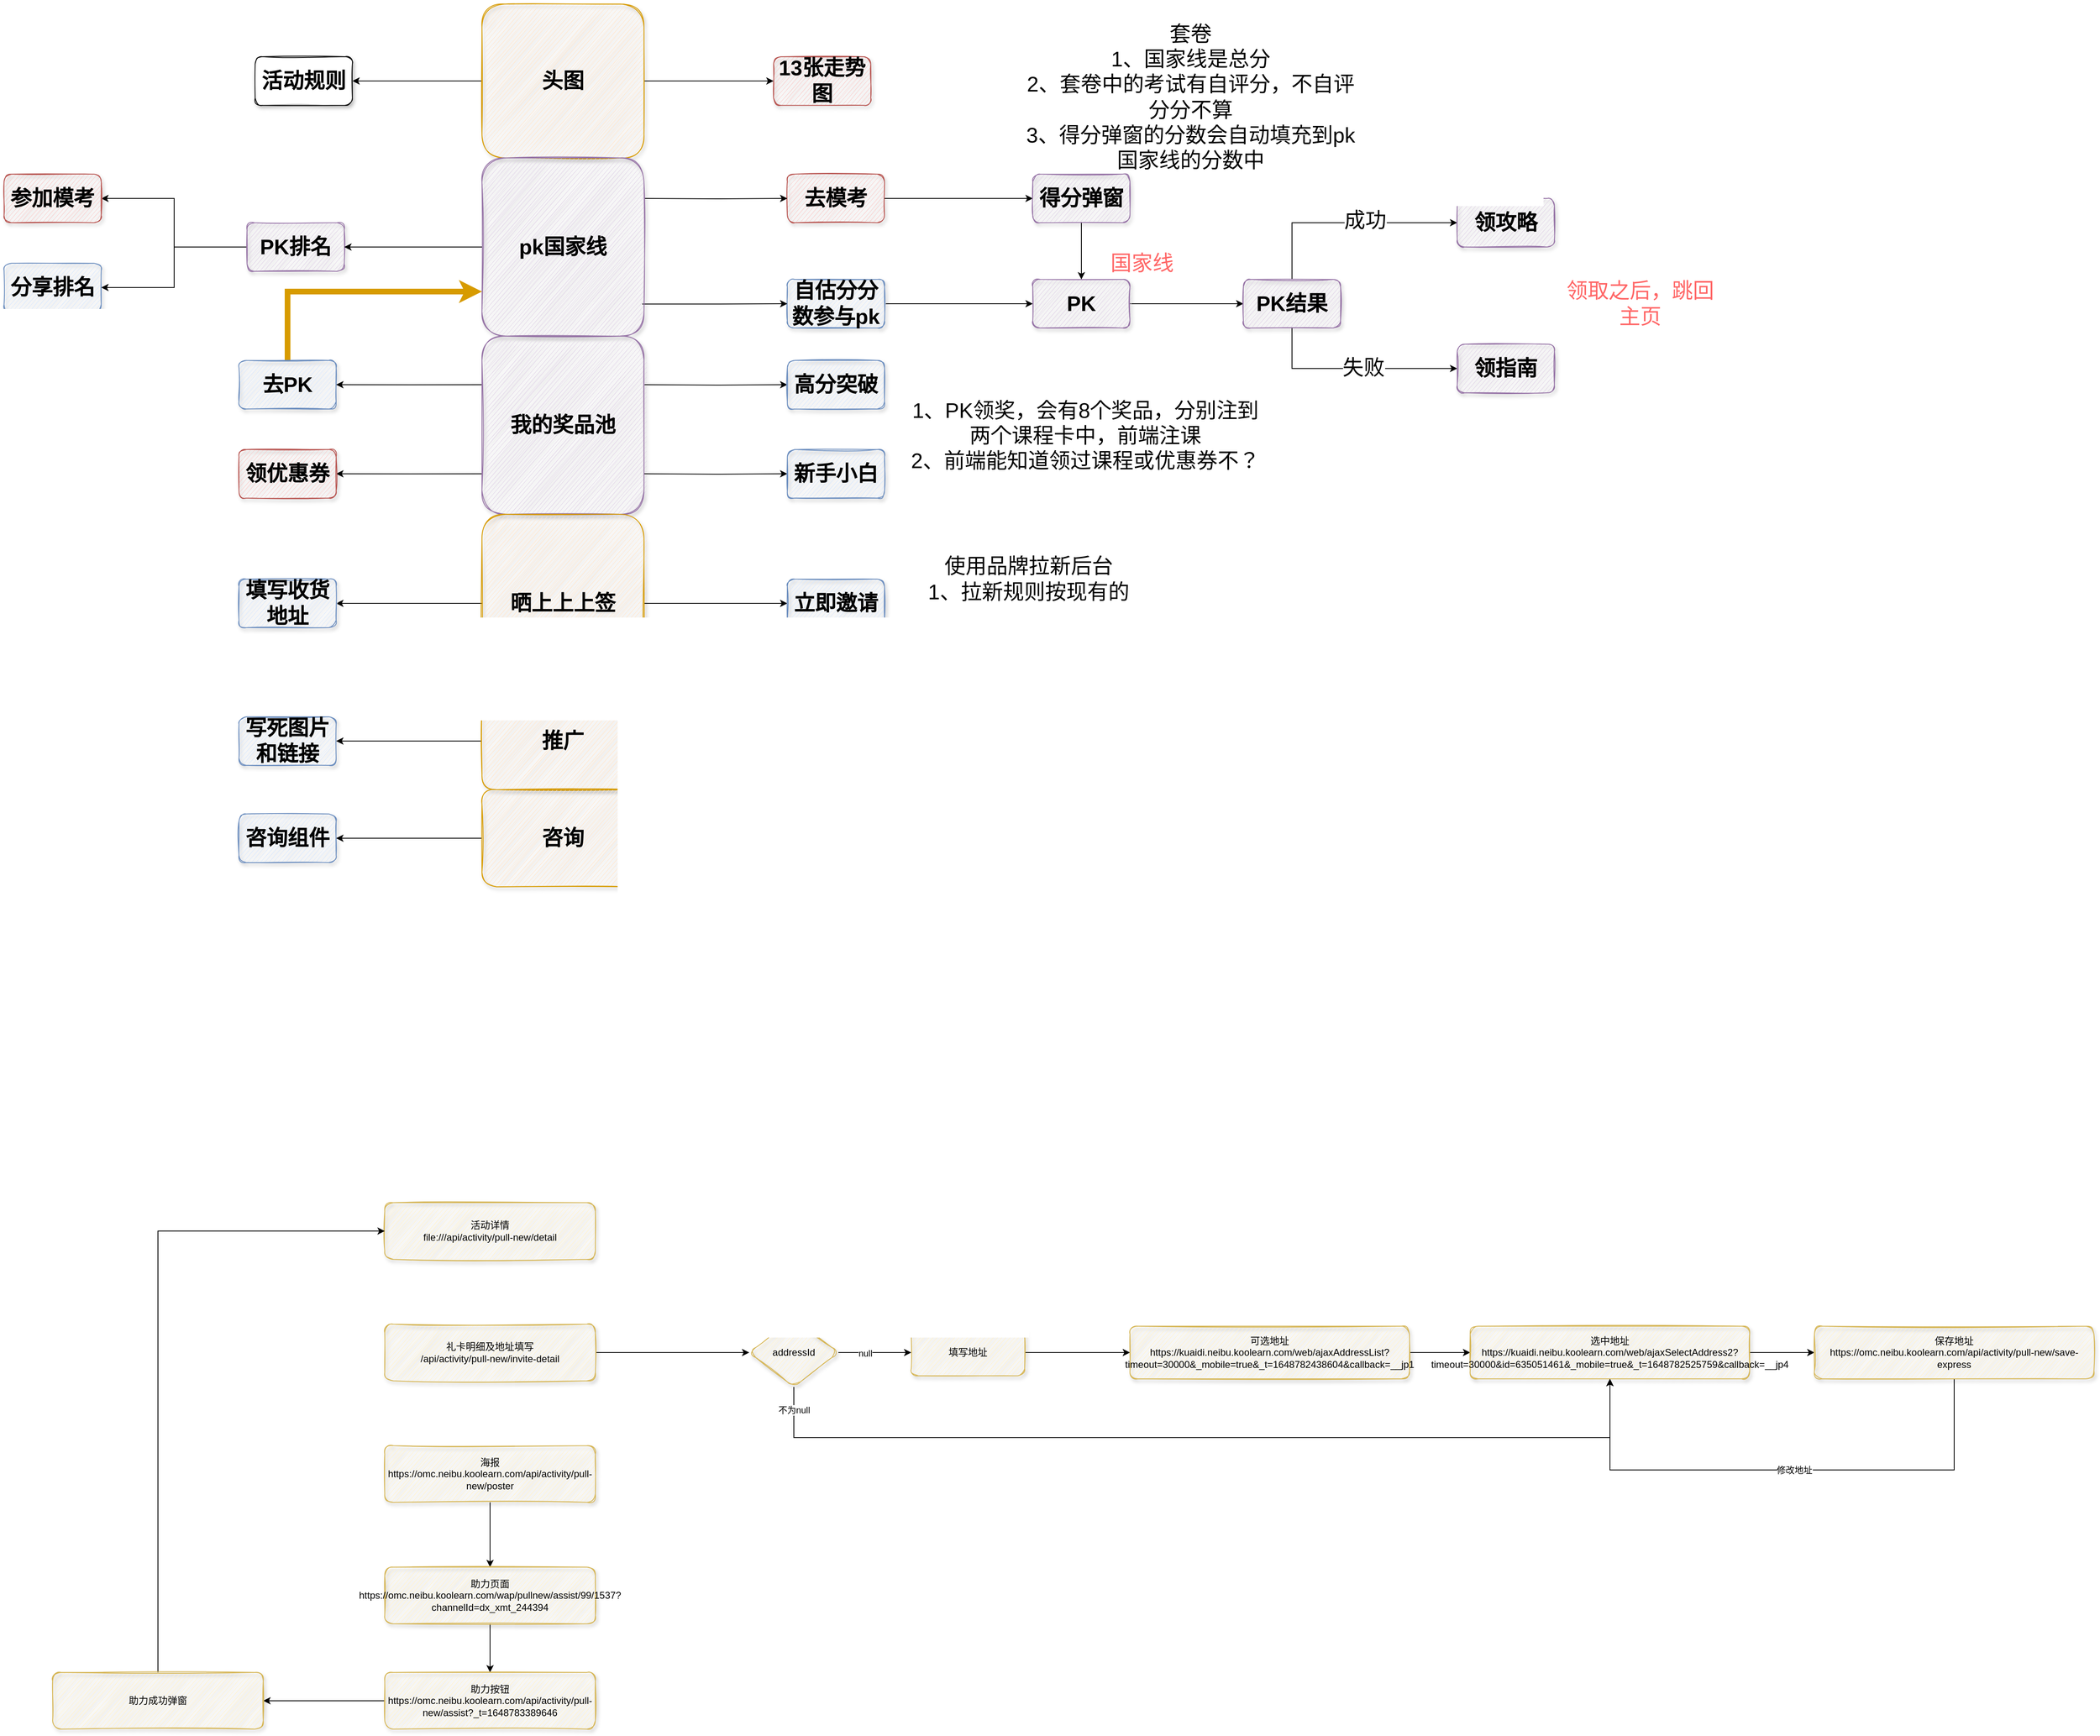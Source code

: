 <mxfile version="17.2.5" type="github">
  <diagram id="ihBc0QGuPxb0S3G1goWF" name="Page-1">
    <mxGraphModel dx="1773" dy="561" grid="1" gridSize="10" guides="1" tooltips="1" connect="1" arrows="1" fold="1" page="1" pageScale="1" pageWidth="827" pageHeight="1169" math="0" shadow="0">
      <root>
        <mxCell id="0" />
        <mxCell id="1" parent="0" />
        <mxCell id="_EqHwqMPYveHNjQXLmpc-3" value="" style="edgeStyle=orthogonalEdgeStyle;rounded=0;orthogonalLoop=1;jettySize=auto;html=1;fontSize=26;" parent="1" source="_EqHwqMPYveHNjQXLmpc-1" target="_EqHwqMPYveHNjQXLmpc-2" edge="1">
          <mxGeometry relative="1" as="geometry" />
        </mxCell>
        <mxCell id="_EqHwqMPYveHNjQXLmpc-5" value="" style="edgeStyle=orthogonalEdgeStyle;rounded=0;orthogonalLoop=1;jettySize=auto;html=1;fontSize=26;" parent="1" source="_EqHwqMPYveHNjQXLmpc-1" target="_EqHwqMPYveHNjQXLmpc-4" edge="1">
          <mxGeometry relative="1" as="geometry" />
        </mxCell>
        <mxCell id="_EqHwqMPYveHNjQXLmpc-1" value="头图" style="rounded=1;whiteSpace=wrap;html=1;fontSize=26;fontStyle=1;glass=0;shadow=1;sketch=1;fillColor=#ffe6cc;strokeColor=#d79b00;" parent="1" vertex="1">
          <mxGeometry x="330" y="650" width="200" height="190" as="geometry" />
        </mxCell>
        <mxCell id="_EqHwqMPYveHNjQXLmpc-2" value="活动规则" style="rounded=1;whiteSpace=wrap;html=1;fontSize=26;fontStyle=1;glass=0;shadow=1;sketch=1;" parent="1" vertex="1">
          <mxGeometry x="50" y="715" width="120" height="60" as="geometry" />
        </mxCell>
        <mxCell id="_EqHwqMPYveHNjQXLmpc-4" value="13张走势图" style="rounded=1;whiteSpace=wrap;html=1;fontSize=26;fontStyle=1;glass=0;shadow=1;sketch=1;fillColor=#f8cecc;strokeColor=#b85450;" parent="1" vertex="1">
          <mxGeometry x="690" y="715" width="120" height="60" as="geometry" />
        </mxCell>
        <mxCell id="_EqHwqMPYveHNjQXLmpc-21" value="" style="edgeStyle=orthogonalEdgeStyle;rounded=0;orthogonalLoop=1;jettySize=auto;html=1;fontSize=26;entryX=1;entryY=0.5;entryDx=0;entryDy=0;" parent="1" source="_EqHwqMPYveHNjQXLmpc-6" target="_EqHwqMPYveHNjQXLmpc-20" edge="1">
          <mxGeometry relative="1" as="geometry" />
        </mxCell>
        <mxCell id="_EqHwqMPYveHNjQXLmpc-23" value="" style="edgeStyle=orthogonalEdgeStyle;rounded=0;orthogonalLoop=1;jettySize=auto;html=1;fontSize=26;" parent="1" source="_EqHwqMPYveHNjQXLmpc-6" target="_EqHwqMPYveHNjQXLmpc-22" edge="1">
          <mxGeometry relative="1" as="geometry" />
        </mxCell>
        <mxCell id="_EqHwqMPYveHNjQXLmpc-6" value="PK排名" style="rounded=1;whiteSpace=wrap;html=1;fontSize=26;fontStyle=1;fillColor=#e1d5e7;strokeColor=#9673a6;glass=0;shadow=1;sketch=1;" parent="1" vertex="1">
          <mxGeometry x="40" y="920" width="120" height="60" as="geometry" />
        </mxCell>
        <mxCell id="_EqHwqMPYveHNjQXLmpc-52" value="" style="edgeStyle=orthogonalEdgeStyle;rounded=0;orthogonalLoop=1;jettySize=auto;html=1;fontSize=26;" parent="1" source="_EqHwqMPYveHNjQXLmpc-8" target="_EqHwqMPYveHNjQXLmpc-51" edge="1">
          <mxGeometry relative="1" as="geometry" />
        </mxCell>
        <mxCell id="_EqHwqMPYveHNjQXLmpc-8" value="去模考" style="rounded=1;whiteSpace=wrap;html=1;fontSize=26;fontStyle=1;glass=0;shadow=1;sketch=1;fillColor=#f8cecc;strokeColor=#b85450;" parent="1" vertex="1">
          <mxGeometry x="707" y="860" width="120" height="60" as="geometry" />
        </mxCell>
        <mxCell id="_EqHwqMPYveHNjQXLmpc-13" value="" style="edgeStyle=orthogonalEdgeStyle;rounded=0;orthogonalLoop=1;jettySize=auto;html=1;fontSize=26;" parent="1" source="_EqHwqMPYveHNjQXLmpc-10" target="_EqHwqMPYveHNjQXLmpc-12" edge="1">
          <mxGeometry relative="1" as="geometry" />
        </mxCell>
        <mxCell id="_EqHwqMPYveHNjQXLmpc-10" value="自估分分数参与pk" style="rounded=1;whiteSpace=wrap;html=1;fontSize=26;fontStyle=1;fillColor=#dae8fc;strokeColor=#6c8ebf;glass=0;shadow=1;sketch=1;" parent="1" vertex="1">
          <mxGeometry x="707" y="990" width="120" height="60" as="geometry" />
        </mxCell>
        <mxCell id="_EqHwqMPYveHNjQXLmpc-15" value="" style="edgeStyle=orthogonalEdgeStyle;rounded=0;orthogonalLoop=1;jettySize=auto;html=1;fontSize=26;" parent="1" source="_EqHwqMPYveHNjQXLmpc-12" target="_EqHwqMPYveHNjQXLmpc-14" edge="1">
          <mxGeometry relative="1" as="geometry" />
        </mxCell>
        <mxCell id="_EqHwqMPYveHNjQXLmpc-12" value="PK" style="rounded=1;whiteSpace=wrap;html=1;fontSize=26;fontStyle=1;fillColor=#e1d5e7;strokeColor=#9673a6;glass=0;shadow=1;sketch=1;" parent="1" vertex="1">
          <mxGeometry x="1010" y="990" width="120" height="60" as="geometry" />
        </mxCell>
        <mxCell id="_EqHwqMPYveHNjQXLmpc-28" style="edgeStyle=orthogonalEdgeStyle;rounded=0;orthogonalLoop=1;jettySize=auto;html=1;exitX=0.5;exitY=0;exitDx=0;exitDy=0;fontSize=26;entryX=0;entryY=0.5;entryDx=0;entryDy=0;" parent="1" source="_EqHwqMPYveHNjQXLmpc-14" target="_EqHwqMPYveHNjQXLmpc-24" edge="1">
          <mxGeometry relative="1" as="geometry" />
        </mxCell>
        <mxCell id="_EqHwqMPYveHNjQXLmpc-30" value="成功" style="edgeLabel;html=1;align=center;verticalAlign=middle;resizable=0;points=[];fontSize=26;" parent="_EqHwqMPYveHNjQXLmpc-28" vertex="1" connectable="0">
          <mxGeometry x="-0.136" y="3" relative="1" as="geometry">
            <mxPoint x="41" as="offset" />
          </mxGeometry>
        </mxCell>
        <mxCell id="_EqHwqMPYveHNjQXLmpc-29" style="edgeStyle=orthogonalEdgeStyle;rounded=0;orthogonalLoop=1;jettySize=auto;html=1;exitX=0.5;exitY=1;exitDx=0;exitDy=0;fontSize=26;entryX=0;entryY=0.5;entryDx=0;entryDy=0;" parent="1" source="_EqHwqMPYveHNjQXLmpc-14" target="_EqHwqMPYveHNjQXLmpc-26" edge="1">
          <mxGeometry relative="1" as="geometry" />
        </mxCell>
        <mxCell id="_EqHwqMPYveHNjQXLmpc-31" value="失败" style="edgeLabel;html=1;align=center;verticalAlign=middle;resizable=0;points=[];fontSize=26;" parent="_EqHwqMPYveHNjQXLmpc-29" vertex="1" connectable="0">
          <mxGeometry x="0.084" y="1" relative="1" as="geometry">
            <mxPoint as="offset" />
          </mxGeometry>
        </mxCell>
        <mxCell id="_EqHwqMPYveHNjQXLmpc-14" value="PK结果" style="rounded=1;whiteSpace=wrap;html=1;fontSize=26;fontStyle=1;fillColor=#e1d5e7;strokeColor=#9673a6;glass=0;shadow=1;sketch=1;" parent="1" vertex="1">
          <mxGeometry x="1270" y="990" width="120" height="60" as="geometry" />
        </mxCell>
        <mxCell id="_EqHwqMPYveHNjQXLmpc-20" value="参加模考" style="rounded=1;whiteSpace=wrap;html=1;fontSize=26;fontStyle=1;glass=0;shadow=1;sketch=1;fillColor=#f8cecc;strokeColor=#b85450;" parent="1" vertex="1">
          <mxGeometry x="-260" y="860" width="120" height="60" as="geometry" />
        </mxCell>
        <mxCell id="_EqHwqMPYveHNjQXLmpc-22" value="分享排名" style="rounded=1;whiteSpace=wrap;html=1;fontSize=26;fontStyle=1;fillColor=#dae8fc;strokeColor=#6c8ebf;glass=0;shadow=1;sketch=1;" parent="1" vertex="1">
          <mxGeometry x="-260" y="970" width="120" height="60" as="geometry" />
        </mxCell>
        <mxCell id="_EqHwqMPYveHNjQXLmpc-24" value="领攻略" style="rounded=1;whiteSpace=wrap;html=1;fontSize=26;fontStyle=1;fillColor=#e1d5e7;strokeColor=#9673a6;glass=0;shadow=1;sketch=1;" parent="1" vertex="1">
          <mxGeometry x="1534" y="890" width="120" height="60" as="geometry" />
        </mxCell>
        <mxCell id="_EqHwqMPYveHNjQXLmpc-26" value="领指南" style="rounded=1;whiteSpace=wrap;html=1;fontSize=26;fontStyle=1;fillColor=#e1d5e7;strokeColor=#9673a6;glass=0;shadow=1;sketch=1;" parent="1" vertex="1">
          <mxGeometry x="1534" y="1070" width="120" height="60" as="geometry" />
        </mxCell>
        <mxCell id="_EqHwqMPYveHNjQXLmpc-62" style="edgeStyle=orthogonalEdgeStyle;rounded=0;orthogonalLoop=1;jettySize=auto;html=1;exitX=0;exitY=0.5;exitDx=0;exitDy=0;entryX=1;entryY=0.5;entryDx=0;entryDy=0;fontSize=26;" parent="1" source="_EqHwqMPYveHNjQXLmpc-32" target="_EqHwqMPYveHNjQXLmpc-6" edge="1">
          <mxGeometry relative="1" as="geometry" />
        </mxCell>
        <mxCell id="_EqHwqMPYveHNjQXLmpc-67" style="edgeStyle=orthogonalEdgeStyle;rounded=0;orthogonalLoop=1;jettySize=auto;html=1;entryX=0;entryY=0.5;entryDx=0;entryDy=0;fontSize=26;" parent="1" target="_EqHwqMPYveHNjQXLmpc-8" edge="1">
          <mxGeometry relative="1" as="geometry">
            <mxPoint x="530" y="890" as="sourcePoint" />
          </mxGeometry>
        </mxCell>
        <mxCell id="_EqHwqMPYveHNjQXLmpc-68" style="edgeStyle=orthogonalEdgeStyle;rounded=0;orthogonalLoop=1;jettySize=auto;html=1;exitX=0.989;exitY=0.82;exitDx=0;exitDy=0;entryX=0;entryY=0.5;entryDx=0;entryDy=0;fontSize=26;exitPerimeter=0;" parent="1" source="_EqHwqMPYveHNjQXLmpc-32" target="_EqHwqMPYveHNjQXLmpc-10" edge="1">
          <mxGeometry relative="1" as="geometry" />
        </mxCell>
        <mxCell id="_EqHwqMPYveHNjQXLmpc-32" value="pk国家线" style="rounded=1;whiteSpace=wrap;html=1;fontSize=26;fontStyle=1;fillColor=#e1d5e7;strokeColor=#9673a6;glass=0;shadow=1;sketch=1;" parent="1" vertex="1">
          <mxGeometry x="330" y="840" width="200" height="220" as="geometry" />
        </mxCell>
        <mxCell id="_EqHwqMPYveHNjQXLmpc-55" style="edgeStyle=orthogonalEdgeStyle;rounded=0;orthogonalLoop=1;jettySize=auto;html=1;exitX=0.5;exitY=1;exitDx=0;exitDy=0;entryX=0.5;entryY=0;entryDx=0;entryDy=0;fontSize=26;" parent="1" source="_EqHwqMPYveHNjQXLmpc-51" target="_EqHwqMPYveHNjQXLmpc-12" edge="1">
          <mxGeometry relative="1" as="geometry" />
        </mxCell>
        <mxCell id="_EqHwqMPYveHNjQXLmpc-51" value="得分弹窗" style="rounded=1;whiteSpace=wrap;html=1;fontSize=26;fontStyle=1;fillColor=#e1d5e7;strokeColor=#9673a6;glass=0;shadow=1;sketch=1;" parent="1" vertex="1">
          <mxGeometry x="1010" y="860" width="120" height="60" as="geometry" />
        </mxCell>
        <mxCell id="_EqHwqMPYveHNjQXLmpc-73" value="" style="edgeStyle=orthogonalEdgeStyle;rounded=0;orthogonalLoop=1;jettySize=auto;html=1;fontSize=26;" parent="1" target="_EqHwqMPYveHNjQXLmpc-72" edge="1">
          <mxGeometry relative="1" as="geometry">
            <mxPoint x="530" y="1120" as="sourcePoint" />
          </mxGeometry>
        </mxCell>
        <mxCell id="_EqHwqMPYveHNjQXLmpc-76" style="edgeStyle=orthogonalEdgeStyle;rounded=0;orthogonalLoop=1;jettySize=auto;html=1;fontSize=26;" parent="1" target="_EqHwqMPYveHNjQXLmpc-74" edge="1">
          <mxGeometry relative="1" as="geometry">
            <mxPoint x="530" y="1230" as="sourcePoint" />
          </mxGeometry>
        </mxCell>
        <mxCell id="_EqHwqMPYveHNjQXLmpc-80" style="edgeStyle=orthogonalEdgeStyle;rounded=0;orthogonalLoop=1;jettySize=auto;html=1;exitX=0;exitY=0.773;exitDx=0;exitDy=0;entryX=1;entryY=0.5;entryDx=0;entryDy=0;fontSize=26;exitPerimeter=0;" parent="1" source="_EqHwqMPYveHNjQXLmpc-56" target="_EqHwqMPYveHNjQXLmpc-70" edge="1">
          <mxGeometry relative="1" as="geometry" />
        </mxCell>
        <mxCell id="_EqHwqMPYveHNjQXLmpc-81" style="edgeStyle=orthogonalEdgeStyle;rounded=0;orthogonalLoop=1;jettySize=auto;html=1;exitX=0;exitY=0.273;exitDx=0;exitDy=0;fontSize=26;exitPerimeter=0;" parent="1" source="_EqHwqMPYveHNjQXLmpc-56" target="_EqHwqMPYveHNjQXLmpc-78" edge="1">
          <mxGeometry relative="1" as="geometry" />
        </mxCell>
        <mxCell id="_EqHwqMPYveHNjQXLmpc-56" value="我的奖品池" style="rounded=1;whiteSpace=wrap;html=1;fontSize=26;fontStyle=1;fillColor=#e1d5e7;strokeColor=#9673a6;glass=0;shadow=1;sketch=1;" parent="1" vertex="1">
          <mxGeometry x="330" y="1060" width="200" height="220" as="geometry" />
        </mxCell>
        <mxCell id="_EqHwqMPYveHNjQXLmpc-85" style="edgeStyle=orthogonalEdgeStyle;rounded=0;orthogonalLoop=1;jettySize=auto;html=1;exitX=0;exitY=0.5;exitDx=0;exitDy=0;fontSize=26;strokeWidth=1;" parent="1" source="_EqHwqMPYveHNjQXLmpc-58" target="_EqHwqMPYveHNjQXLmpc-83" edge="1">
          <mxGeometry relative="1" as="geometry" />
        </mxCell>
        <mxCell id="_EqHwqMPYveHNjQXLmpc-86" style="edgeStyle=orthogonalEdgeStyle;rounded=0;orthogonalLoop=1;jettySize=auto;html=1;exitX=1;exitY=0.5;exitDx=0;exitDy=0;entryX=0;entryY=0.5;entryDx=0;entryDy=0;fontSize=26;strokeWidth=1;" parent="1" source="_EqHwqMPYveHNjQXLmpc-58" target="_EqHwqMPYveHNjQXLmpc-84" edge="1">
          <mxGeometry relative="1" as="geometry" />
        </mxCell>
        <mxCell id="_EqHwqMPYveHNjQXLmpc-58" value="晒上上上签" style="rounded=1;whiteSpace=wrap;html=1;fontSize=26;fontStyle=1;fillColor=#ffe6cc;strokeColor=#d79b00;glass=0;shadow=1;sketch=1;" parent="1" vertex="1">
          <mxGeometry x="330" y="1280" width="200" height="220" as="geometry" />
        </mxCell>
        <mxCell id="_EqHwqMPYveHNjQXLmpc-88" value="" style="edgeStyle=orthogonalEdgeStyle;rounded=0;orthogonalLoop=1;jettySize=auto;html=1;fontSize=26;strokeWidth=1;" parent="1" source="_EqHwqMPYveHNjQXLmpc-60" target="_EqHwqMPYveHNjQXLmpc-87" edge="1">
          <mxGeometry relative="1" as="geometry" />
        </mxCell>
        <mxCell id="_EqHwqMPYveHNjQXLmpc-60" value="推广" style="rounded=1;whiteSpace=wrap;html=1;fontSize=26;fontStyle=1;fillColor=#ffe6cc;strokeColor=#d79b00;glass=0;shadow=1;sketch=1;" parent="1" vertex="1">
          <mxGeometry x="330" y="1500" width="200" height="120" as="geometry" />
        </mxCell>
        <mxCell id="_EqHwqMPYveHNjQXLmpc-90" value="" style="edgeStyle=orthogonalEdgeStyle;rounded=0;orthogonalLoop=1;jettySize=auto;html=1;fontSize=26;strokeWidth=1;" parent="1" source="_EqHwqMPYveHNjQXLmpc-61" target="_EqHwqMPYveHNjQXLmpc-89" edge="1">
          <mxGeometry relative="1" as="geometry" />
        </mxCell>
        <mxCell id="_EqHwqMPYveHNjQXLmpc-61" value="咨询" style="rounded=1;whiteSpace=wrap;html=1;fontSize=26;fontStyle=1;fillColor=#ffe6cc;strokeColor=#d79b00;glass=0;shadow=1;sketch=1;" parent="1" vertex="1">
          <mxGeometry x="330" y="1620" width="200" height="120" as="geometry" />
        </mxCell>
        <mxCell id="_EqHwqMPYveHNjQXLmpc-69" value="套卷&lt;br&gt;1、国家线是总分&lt;br&gt;2、套卷中的考试有自评分，不自评分分不算&lt;br&gt;3、得分弹窗的分数会自动填充到pk国家线的分数中" style="text;html=1;strokeColor=none;fillColor=none;align=center;verticalAlign=middle;whiteSpace=wrap;rounded=0;shadow=1;glass=0;sketch=1;fontSize=26;" parent="1" vertex="1">
          <mxGeometry x="1000" y="700" width="410" height="130" as="geometry" />
        </mxCell>
        <mxCell id="_EqHwqMPYveHNjQXLmpc-70" value="领优惠券" style="rounded=1;whiteSpace=wrap;html=1;fontSize=26;fontStyle=1;fillColor=#f8cecc;strokeColor=#b85450;glass=0;shadow=1;sketch=1;" parent="1" vertex="1">
          <mxGeometry x="30" y="1200" width="120" height="60" as="geometry" />
        </mxCell>
        <mxCell id="_EqHwqMPYveHNjQXLmpc-72" value="高分突破" style="whiteSpace=wrap;html=1;fontSize=26;fillColor=#dae8fc;strokeColor=#6c8ebf;rounded=1;fontStyle=1;glass=0;shadow=1;sketch=1;" parent="1" vertex="1">
          <mxGeometry x="707" y="1090" width="120" height="60" as="geometry" />
        </mxCell>
        <mxCell id="_EqHwqMPYveHNjQXLmpc-74" value="新手小白" style="whiteSpace=wrap;html=1;fontSize=26;fillColor=#dae8fc;strokeColor=#6c8ebf;rounded=1;fontStyle=1;glass=0;shadow=1;sketch=1;" parent="1" vertex="1">
          <mxGeometry x="707" y="1200" width="120" height="60" as="geometry" />
        </mxCell>
        <mxCell id="_EqHwqMPYveHNjQXLmpc-77" value="1、PK领奖，会有8个奖品，分别注到两个课程卡中，前端注课&lt;br&gt;2、前端能知道领过课程或优惠券不？" style="text;html=1;strokeColor=none;fillColor=none;align=center;verticalAlign=middle;whiteSpace=wrap;rounded=0;shadow=1;glass=0;sketch=1;fontSize=26;" parent="1" vertex="1">
          <mxGeometry x="850" y="1125" width="450" height="115" as="geometry" />
        </mxCell>
        <mxCell id="_EqHwqMPYveHNjQXLmpc-82" style="edgeStyle=orthogonalEdgeStyle;rounded=0;orthogonalLoop=1;jettySize=auto;html=1;exitX=0.5;exitY=0;exitDx=0;exitDy=0;entryX=0;entryY=0.75;entryDx=0;entryDy=0;fontSize=26;strokeWidth=7;fillColor=#ffe6cc;strokeColor=#d79b00;" parent="1" source="_EqHwqMPYveHNjQXLmpc-78" target="_EqHwqMPYveHNjQXLmpc-32" edge="1">
          <mxGeometry relative="1" as="geometry" />
        </mxCell>
        <mxCell id="_EqHwqMPYveHNjQXLmpc-78" value="去PK" style="rounded=1;whiteSpace=wrap;html=1;fontSize=26;fontStyle=1;fillColor=#dae8fc;strokeColor=#6c8ebf;glass=0;shadow=1;sketch=1;" parent="1" vertex="1">
          <mxGeometry x="30" y="1090" width="120" height="60" as="geometry" />
        </mxCell>
        <mxCell id="_EqHwqMPYveHNjQXLmpc-83" value="填写收货地址" style="rounded=1;whiteSpace=wrap;html=1;fontSize=26;fontStyle=1;fillColor=#dae8fc;strokeColor=#6c8ebf;glass=0;shadow=1;sketch=1;" parent="1" vertex="1">
          <mxGeometry x="30" y="1360" width="120" height="60" as="geometry" />
        </mxCell>
        <mxCell id="_EqHwqMPYveHNjQXLmpc-84" value="立即邀请" style="rounded=1;whiteSpace=wrap;html=1;fontSize=26;fontStyle=1;fillColor=#dae8fc;strokeColor=#6c8ebf;glass=0;shadow=1;sketch=1;" parent="1" vertex="1">
          <mxGeometry x="707" y="1360" width="120" height="60" as="geometry" />
        </mxCell>
        <mxCell id="_EqHwqMPYveHNjQXLmpc-87" value="写死图片和链接" style="whiteSpace=wrap;html=1;fontSize=26;fillColor=#dae8fc;strokeColor=#6c8ebf;rounded=1;fontStyle=1;glass=0;shadow=1;sketch=1;" parent="1" vertex="1">
          <mxGeometry x="30" y="1530" width="120" height="60" as="geometry" />
        </mxCell>
        <mxCell id="_EqHwqMPYveHNjQXLmpc-89" value="咨询组件" style="whiteSpace=wrap;html=1;fontSize=26;fillColor=#dae8fc;strokeColor=#6c8ebf;rounded=1;fontStyle=1;glass=0;shadow=1;sketch=1;" parent="1" vertex="1">
          <mxGeometry x="30" y="1650" width="120" height="60" as="geometry" />
        </mxCell>
        <mxCell id="_EqHwqMPYveHNjQXLmpc-91" value="使用品牌拉新后台&lt;br&gt;1、拉新规则按现有的" style="text;html=1;strokeColor=none;fillColor=none;align=center;verticalAlign=middle;whiteSpace=wrap;rounded=0;shadow=1;glass=0;sketch=1;fontSize=26;" parent="1" vertex="1">
          <mxGeometry x="840" y="1320" width="330" height="80" as="geometry" />
        </mxCell>
        <mxCell id="_EqHwqMPYveHNjQXLmpc-92" value="&lt;font color=&quot;#ff6666&quot;&gt;国家线&lt;/font&gt;" style="text;html=1;strokeColor=none;fillColor=none;align=center;verticalAlign=middle;whiteSpace=wrap;rounded=0;shadow=1;glass=0;sketch=1;fontSize=26;" parent="1" vertex="1">
          <mxGeometry x="1100" y="960" width="90" height="20" as="geometry" />
        </mxCell>
        <mxCell id="_EqHwqMPYveHNjQXLmpc-93" value="领取之后，跳回主页" style="text;html=1;strokeColor=none;fillColor=none;align=center;verticalAlign=middle;whiteSpace=wrap;rounded=0;shadow=1;glass=0;sketch=1;fontSize=26;fontColor=#FF6666;" parent="1" vertex="1">
          <mxGeometry x="1660" y="999" width="200" height="41" as="geometry" />
        </mxCell>
        <mxCell id="x0RUVZ7-YrOHF23lP2Rb-1" value="活动详情&lt;br&gt;file:///api/activity/pull-new/detail&lt;br&gt;" style="rounded=1;whiteSpace=wrap;html=1;fillColor=#fff2cc;strokeColor=#d6b656;shadow=1;glass=0;sketch=1;" vertex="1" parent="1">
          <mxGeometry x="210" y="2130" width="260" height="70" as="geometry" />
        </mxCell>
        <mxCell id="x0RUVZ7-YrOHF23lP2Rb-8" value="" style="edgeStyle=orthogonalEdgeStyle;rounded=0;orthogonalLoop=1;jettySize=auto;html=1;" edge="1" parent="1" source="x0RUVZ7-YrOHF23lP2Rb-3" target="x0RUVZ7-YrOHF23lP2Rb-7">
          <mxGeometry relative="1" as="geometry" />
        </mxCell>
        <mxCell id="x0RUVZ7-YrOHF23lP2Rb-3" value="礼卡明细及地址填写&lt;br&gt;/api/activity/pull-new/invite-detail" style="rounded=1;whiteSpace=wrap;html=1;fillColor=#fff2cc;strokeColor=#d6b656;shadow=1;glass=0;sketch=1;" vertex="1" parent="1">
          <mxGeometry x="210" y="2280" width="260" height="70" as="geometry" />
        </mxCell>
        <mxCell id="x0RUVZ7-YrOHF23lP2Rb-10" value="" style="edgeStyle=orthogonalEdgeStyle;rounded=0;orthogonalLoop=1;jettySize=auto;html=1;" edge="1" parent="1" source="x0RUVZ7-YrOHF23lP2Rb-7" target="x0RUVZ7-YrOHF23lP2Rb-9">
          <mxGeometry relative="1" as="geometry" />
        </mxCell>
        <mxCell id="x0RUVZ7-YrOHF23lP2Rb-11" value="null" style="edgeLabel;html=1;align=center;verticalAlign=middle;resizable=0;points=[];" vertex="1" connectable="0" parent="x0RUVZ7-YrOHF23lP2Rb-10">
          <mxGeometry x="-0.28" y="-1" relative="1" as="geometry">
            <mxPoint as="offset" />
          </mxGeometry>
        </mxCell>
        <mxCell id="x0RUVZ7-YrOHF23lP2Rb-24" style="edgeStyle=orthogonalEdgeStyle;rounded=0;orthogonalLoop=1;jettySize=auto;html=1;exitX=0.5;exitY=1;exitDx=0;exitDy=0;entryX=0.5;entryY=1;entryDx=0;entryDy=0;" edge="1" parent="1" source="x0RUVZ7-YrOHF23lP2Rb-7" target="x0RUVZ7-YrOHF23lP2Rb-16">
          <mxGeometry relative="1" as="geometry">
            <Array as="points">
              <mxPoint x="715" y="2420" />
              <mxPoint x="1723" y="2420" />
            </Array>
          </mxGeometry>
        </mxCell>
        <mxCell id="x0RUVZ7-YrOHF23lP2Rb-25" value="不为null" style="edgeLabel;html=1;align=center;verticalAlign=middle;resizable=0;points=[];" vertex="1" connectable="0" parent="x0RUVZ7-YrOHF23lP2Rb-24">
          <mxGeometry x="-0.95" relative="1" as="geometry">
            <mxPoint as="offset" />
          </mxGeometry>
        </mxCell>
        <mxCell id="x0RUVZ7-YrOHF23lP2Rb-7" value="&lt;span&gt;addressId&lt;/span&gt;" style="rhombus;whiteSpace=wrap;html=1;fillColor=#fff2cc;strokeColor=#d6b656;rounded=1;shadow=1;glass=0;sketch=1;" vertex="1" parent="1">
          <mxGeometry x="660" y="2272.5" width="110" height="85" as="geometry" />
        </mxCell>
        <mxCell id="x0RUVZ7-YrOHF23lP2Rb-15" value="" style="edgeStyle=orthogonalEdgeStyle;rounded=0;orthogonalLoop=1;jettySize=auto;html=1;" edge="1" parent="1" source="x0RUVZ7-YrOHF23lP2Rb-9" target="x0RUVZ7-YrOHF23lP2Rb-14">
          <mxGeometry relative="1" as="geometry" />
        </mxCell>
        <mxCell id="x0RUVZ7-YrOHF23lP2Rb-9" value="填写地址" style="whiteSpace=wrap;html=1;fillColor=#fff2cc;strokeColor=#d6b656;rounded=1;shadow=1;glass=0;sketch=1;" vertex="1" parent="1">
          <mxGeometry x="860" y="2286.25" width="140" height="57.5" as="geometry" />
        </mxCell>
        <mxCell id="x0RUVZ7-YrOHF23lP2Rb-17" value="" style="edgeStyle=orthogonalEdgeStyle;rounded=0;orthogonalLoop=1;jettySize=auto;html=1;" edge="1" parent="1" source="x0RUVZ7-YrOHF23lP2Rb-14" target="x0RUVZ7-YrOHF23lP2Rb-16">
          <mxGeometry relative="1" as="geometry" />
        </mxCell>
        <mxCell id="x0RUVZ7-YrOHF23lP2Rb-14" value="可选地址&lt;br&gt;https://kuaidi.neibu.koolearn.com/web/ajaxAddressList?timeout=30000&amp;amp;_mobile=true&amp;amp;_t=1648782438604&amp;amp;callback=__jp1" style="whiteSpace=wrap;html=1;fillColor=#fff2cc;strokeColor=#d6b656;rounded=1;shadow=1;glass=0;sketch=1;" vertex="1" parent="1">
          <mxGeometry x="1130" y="2282.5" width="345" height="65" as="geometry" />
        </mxCell>
        <mxCell id="x0RUVZ7-YrOHF23lP2Rb-19" value="" style="edgeStyle=orthogonalEdgeStyle;rounded=0;orthogonalLoop=1;jettySize=auto;html=1;" edge="1" parent="1" source="x0RUVZ7-YrOHF23lP2Rb-16" target="x0RUVZ7-YrOHF23lP2Rb-18">
          <mxGeometry relative="1" as="geometry" />
        </mxCell>
        <mxCell id="x0RUVZ7-YrOHF23lP2Rb-16" value="选中地址&lt;br&gt;https://kuaidi.neibu.koolearn.com/web/ajaxSelectAddress2?timeout=30000&amp;amp;id=635051461&amp;amp;_mobile=true&amp;amp;_t=1648782525759&amp;amp;callback=__jp4" style="whiteSpace=wrap;html=1;fillColor=#fff2cc;strokeColor=#d6b656;rounded=1;shadow=1;glass=0;sketch=1;" vertex="1" parent="1">
          <mxGeometry x="1550" y="2282.5" width="345" height="65" as="geometry" />
        </mxCell>
        <mxCell id="x0RUVZ7-YrOHF23lP2Rb-21" style="edgeStyle=orthogonalEdgeStyle;rounded=0;orthogonalLoop=1;jettySize=auto;html=1;exitX=0.5;exitY=1;exitDx=0;exitDy=0;entryX=0.5;entryY=1;entryDx=0;entryDy=0;" edge="1" parent="1" source="x0RUVZ7-YrOHF23lP2Rb-18" target="x0RUVZ7-YrOHF23lP2Rb-16">
          <mxGeometry relative="1" as="geometry">
            <Array as="points">
              <mxPoint x="2148" y="2460" />
              <mxPoint x="1723" y="2460" />
            </Array>
          </mxGeometry>
        </mxCell>
        <mxCell id="x0RUVZ7-YrOHF23lP2Rb-22" value="修改地址" style="edgeLabel;html=1;align=center;verticalAlign=middle;resizable=0;points=[];" vertex="1" connectable="0" parent="x0RUVZ7-YrOHF23lP2Rb-21">
          <mxGeometry x="-0.086" y="4" relative="1" as="geometry">
            <mxPoint x="-13" y="-4" as="offset" />
          </mxGeometry>
        </mxCell>
        <mxCell id="x0RUVZ7-YrOHF23lP2Rb-18" value="保存地址&lt;br&gt;https://omc.neibu.koolearn.com/api/activity/pull-new/save-express" style="whiteSpace=wrap;html=1;fillColor=#fff2cc;strokeColor=#d6b656;rounded=1;shadow=1;glass=0;sketch=1;" vertex="1" parent="1">
          <mxGeometry x="1975" y="2282.5" width="345" height="65" as="geometry" />
        </mxCell>
        <mxCell id="x0RUVZ7-YrOHF23lP2Rb-34" style="edgeStyle=orthogonalEdgeStyle;rounded=0;orthogonalLoop=1;jettySize=auto;html=1;exitX=0.5;exitY=1;exitDx=0;exitDy=0;entryX=0.5;entryY=0;entryDx=0;entryDy=0;" edge="1" parent="1" source="x0RUVZ7-YrOHF23lP2Rb-26" target="x0RUVZ7-YrOHF23lP2Rb-28">
          <mxGeometry relative="1" as="geometry" />
        </mxCell>
        <mxCell id="x0RUVZ7-YrOHF23lP2Rb-26" value="海报&lt;br&gt;https://omc.neibu.koolearn.com/api/activity/pull-new/poster" style="rounded=1;whiteSpace=wrap;html=1;fillColor=#fff2cc;strokeColor=#d6b656;shadow=1;glass=0;sketch=1;" vertex="1" parent="1">
          <mxGeometry x="210" y="2430" width="260" height="70" as="geometry" />
        </mxCell>
        <mxCell id="x0RUVZ7-YrOHF23lP2Rb-31" value="" style="edgeStyle=orthogonalEdgeStyle;rounded=0;orthogonalLoop=1;jettySize=auto;html=1;" edge="1" parent="1" source="x0RUVZ7-YrOHF23lP2Rb-28" target="x0RUVZ7-YrOHF23lP2Rb-30">
          <mxGeometry relative="1" as="geometry" />
        </mxCell>
        <mxCell id="x0RUVZ7-YrOHF23lP2Rb-28" value="助力页面&lt;br&gt;https://omc.neibu.koolearn.com/wap/pullnew/assist/99/1537?channelId=dx_xmt_244394" style="rounded=1;whiteSpace=wrap;html=1;fillColor=#fff2cc;strokeColor=#d6b656;shadow=1;glass=0;sketch=1;" vertex="1" parent="1">
          <mxGeometry x="210" y="2580" width="260" height="70" as="geometry" />
        </mxCell>
        <mxCell id="x0RUVZ7-YrOHF23lP2Rb-33" value="" style="edgeStyle=orthogonalEdgeStyle;rounded=0;orthogonalLoop=1;jettySize=auto;html=1;" edge="1" parent="1" source="x0RUVZ7-YrOHF23lP2Rb-30" target="x0RUVZ7-YrOHF23lP2Rb-32">
          <mxGeometry relative="1" as="geometry" />
        </mxCell>
        <mxCell id="x0RUVZ7-YrOHF23lP2Rb-30" value="助力按钮&lt;br&gt;https://omc.neibu.koolearn.com/api/activity/pull-new/assist?_t=1648783389646" style="rounded=1;whiteSpace=wrap;html=1;fillColor=#fff2cc;strokeColor=#d6b656;shadow=1;glass=0;sketch=1;" vertex="1" parent="1">
          <mxGeometry x="210" y="2710" width="260" height="70" as="geometry" />
        </mxCell>
        <mxCell id="x0RUVZ7-YrOHF23lP2Rb-35" style="edgeStyle=orthogonalEdgeStyle;rounded=0;orthogonalLoop=1;jettySize=auto;html=1;exitX=0.5;exitY=0;exitDx=0;exitDy=0;entryX=0;entryY=0.5;entryDx=0;entryDy=0;" edge="1" parent="1" source="x0RUVZ7-YrOHF23lP2Rb-32" target="x0RUVZ7-YrOHF23lP2Rb-1">
          <mxGeometry relative="1" as="geometry" />
        </mxCell>
        <mxCell id="x0RUVZ7-YrOHF23lP2Rb-32" value="助力成功弹窗" style="rounded=1;whiteSpace=wrap;html=1;fillColor=#fff2cc;strokeColor=#d6b656;shadow=1;glass=0;sketch=1;" vertex="1" parent="1">
          <mxGeometry x="-200" y="2710" width="260" height="70" as="geometry" />
        </mxCell>
      </root>
    </mxGraphModel>
  </diagram>
</mxfile>
